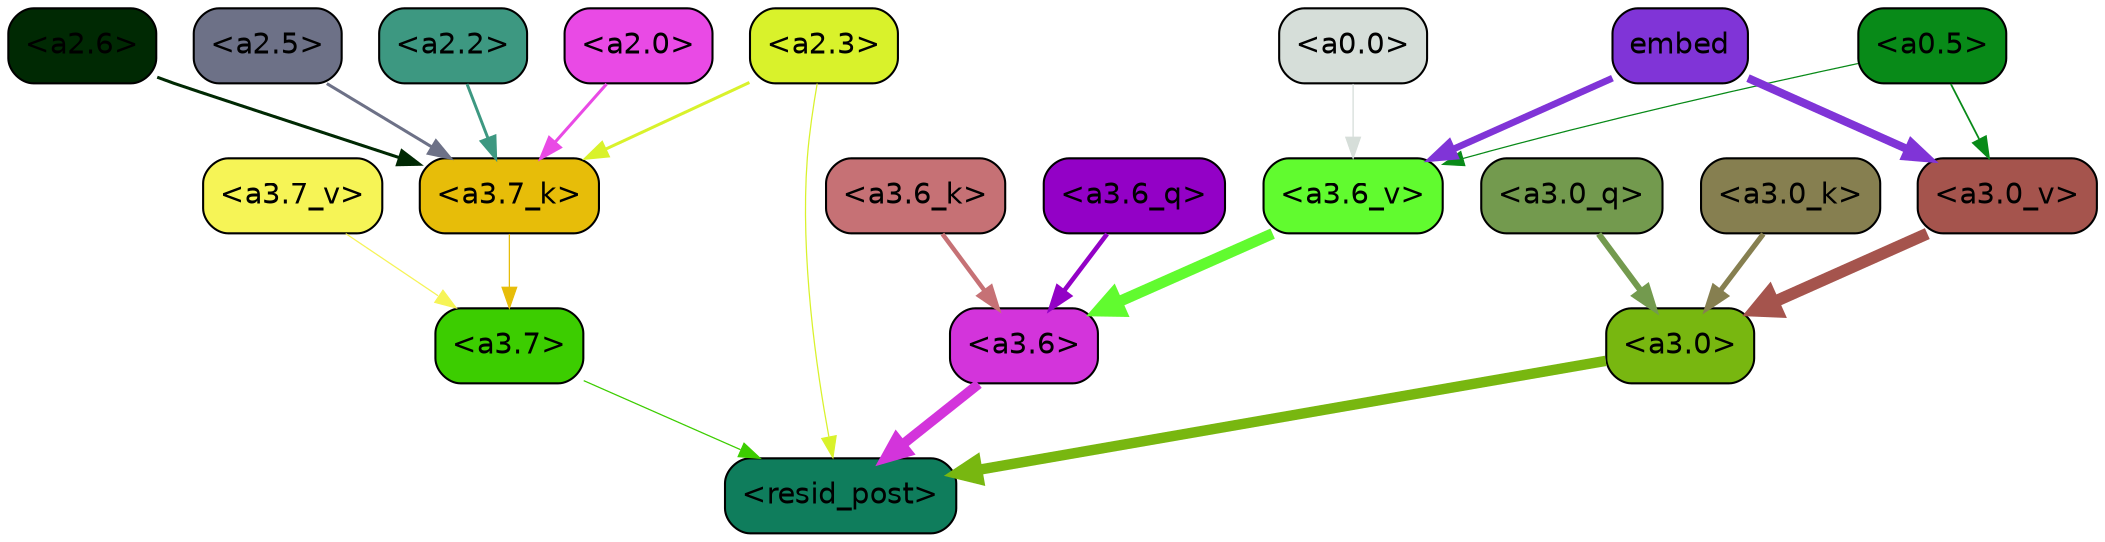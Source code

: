 strict digraph "" {
	graph [bgcolor=transparent,
		layout=dot,
		overlap=false,
		splines=true
	];
	"<a3.7>"	[color=black,
		fillcolor="#3ccd00",
		fontname=Helvetica,
		shape=box,
		style="filled, rounded"];
	"<resid_post>"	[color=black,
		fillcolor="#0f7d5c",
		fontname=Helvetica,
		shape=box,
		style="filled, rounded"];
	"<a3.7>" -> "<resid_post>"	[color="#3ccd00",
		penwidth=0.6];
	"<a3.6>"	[color=black,
		fillcolor="#d334db",
		fontname=Helvetica,
		shape=box,
		style="filled, rounded"];
	"<a3.6>" -> "<resid_post>"	[color="#d334db",
		penwidth=4.749041676521301];
	"<a3.0>"	[color=black,
		fillcolor="#78b710",
		fontname=Helvetica,
		shape=box,
		style="filled, rounded"];
	"<a3.0>" -> "<resid_post>"	[color="#78b710",
		penwidth=5.004215121269226];
	"<a2.3>"	[color=black,
		fillcolor="#d9f22b",
		fontname=Helvetica,
		shape=box,
		style="filled, rounded"];
	"<a2.3>" -> "<resid_post>"	[color="#d9f22b",
		penwidth=0.6];
	"<a3.7_k>"	[color=black,
		fillcolor="#e7bd09",
		fontname=Helvetica,
		shape=box,
		style="filled, rounded"];
	"<a2.3>" -> "<a3.7_k>"	[color="#d9f22b",
		penwidth=1.4559586644172668];
	"<a3.6_q>"	[color=black,
		fillcolor="#9301c6",
		fontname=Helvetica,
		shape=box,
		style="filled, rounded"];
	"<a3.6_q>" -> "<a3.6>"	[color="#9301c6",
		penwidth=2.199681341648102];
	"<a3.0_q>"	[color=black,
		fillcolor="#739a4e",
		fontname=Helvetica,
		shape=box,
		style="filled, rounded"];
	"<a3.0_q>" -> "<a3.0>"	[color="#739a4e",
		penwidth=2.9459195733070374];
	"<a3.7_k>" -> "<a3.7>"	[color="#e7bd09",
		penwidth=0.6];
	"<a3.6_k>"	[color=black,
		fillcolor="#c67175",
		fontname=Helvetica,
		shape=box,
		style="filled, rounded"];
	"<a3.6_k>" -> "<a3.6>"	[color="#c67175",
		penwidth=2.13908451795578];
	"<a3.0_k>"	[color=black,
		fillcolor="#867f50",
		fontname=Helvetica,
		shape=box,
		style="filled, rounded"];
	"<a3.0_k>" -> "<a3.0>"	[color="#867f50",
		penwidth=2.520303964614868];
	"<a3.7_v>"	[color=black,
		fillcolor="#f6f456",
		fontname=Helvetica,
		shape=box,
		style="filled, rounded"];
	"<a3.7_v>" -> "<a3.7>"	[color="#f6f456",
		penwidth=0.6];
	"<a3.6_v>"	[color=black,
		fillcolor="#61fb2f",
		fontname=Helvetica,
		shape=box,
		style="filled, rounded"];
	"<a3.6_v>" -> "<a3.6>"	[color="#61fb2f",
		penwidth=5.297133803367615];
	"<a3.0_v>"	[color=black,
		fillcolor="#a5544d",
		fontname=Helvetica,
		shape=box,
		style="filled, rounded"];
	"<a3.0_v>" -> "<a3.0>"	[color="#a5544d",
		penwidth=5.680712580680847];
	"<a2.6>"	[color=black,
		fillcolor="#002903",
		fontname=Helvetica,
		shape=box,
		style="filled, rounded"];
	"<a2.6>" -> "<a3.7_k>"	[color="#002903",
		penwidth=1.468173325061798];
	"<a2.5>"	[color=black,
		fillcolor="#6d7187",
		fontname=Helvetica,
		shape=box,
		style="filled, rounded"];
	"<a2.5>" -> "<a3.7_k>"	[color="#6d7187",
		penwidth=1.457568109035492];
	"<a2.2>"	[color=black,
		fillcolor="#3d9881",
		fontname=Helvetica,
		shape=box,
		style="filled, rounded"];
	"<a2.2>" -> "<a3.7_k>"	[color="#3d9881",
		penwidth=1.4199435114860535];
	"<a2.0>"	[color=black,
		fillcolor="#e94ae5",
		fontname=Helvetica,
		shape=box,
		style="filled, rounded"];
	"<a2.0>" -> "<a3.7_k>"	[color="#e94ae5",
		penwidth=1.4582423567771912];
	"<a0.5>"	[color=black,
		fillcolor="#088a18",
		fontname=Helvetica,
		shape=box,
		style="filled, rounded"];
	"<a0.5>" -> "<a3.6_v>"	[color="#088a18",
		penwidth=0.6];
	"<a0.5>" -> "<a3.0_v>"	[color="#088a18",
		penwidth=0.8535017371177673];
	"<a0.0>"	[color=black,
		fillcolor="#d6ded9",
		fontname=Helvetica,
		shape=box,
		style="filled, rounded"];
	"<a0.0>" -> "<a3.6_v>"	[color="#d6ded9",
		penwidth=0.6];
	embed	[color=black,
		fillcolor="#8034d7",
		fontname=Helvetica,
		shape=box,
		style="filled, rounded"];
	embed -> "<a3.6_v>"	[color="#8034d7",
		penwidth=3.2414157912135124];
	embed -> "<a3.0_v>"	[color="#8034d7",
		penwidth=3.929257571697235];
}
